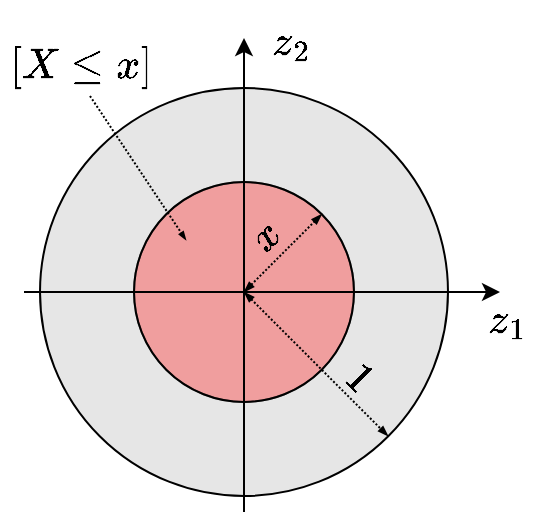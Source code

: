 <mxfile version="24.2.5" type="device">
  <diagram name="Página-1" id="E-DP9fMv0TR5NF7smadX">
    <mxGraphModel dx="779" dy="482" grid="1" gridSize="6" guides="1" tooltips="1" connect="1" arrows="1" fold="1" page="1" pageScale="1" pageWidth="290" pageHeight="320" background="#ffffff" math="1" shadow="0">
      <root>
        <mxCell id="0" />
        <mxCell id="1" parent="0" />
        <mxCell id="xAZlT9sS_4fq85W6sB17-2" value="" style="ellipse;whiteSpace=wrap;html=1;aspect=fixed;fillColor=#E6E6E6;" parent="1" vertex="1">
          <mxGeometry x="32" y="47" width="204" height="204" as="geometry" />
        </mxCell>
        <mxCell id="XVFy80TCQt1yeqZxp_9k-1" value="" style="ellipse;whiteSpace=wrap;html=1;aspect=fixed;fillColor=#FF3333;opacity=40;" vertex="1" parent="1">
          <mxGeometry x="79" y="94" width="110" height="110" as="geometry" />
        </mxCell>
        <mxCell id="XVFy80TCQt1yeqZxp_9k-2" value="" style="ellipse;whiteSpace=wrap;html=1;aspect=fixed;fillColor=none;" vertex="1" parent="1">
          <mxGeometry x="79" y="94" width="110" height="110" as="geometry" />
        </mxCell>
        <mxCell id="xAZlT9sS_4fq85W6sB17-8" value="" style="endArrow=classic;html=1;rounded=0;" parent="1" edge="1">
          <mxGeometry width="50" height="50" relative="1" as="geometry">
            <mxPoint x="24" y="149" as="sourcePoint" />
            <mxPoint x="262" y="149" as="targetPoint" />
          </mxGeometry>
        </mxCell>
        <mxCell id="xAZlT9sS_4fq85W6sB17-9" value="" style="endArrow=classic;html=1;rounded=0;" parent="1" edge="1">
          <mxGeometry width="50" height="50" relative="1" as="geometry">
            <mxPoint x="134" y="259" as="sourcePoint" />
            <mxPoint x="134" y="22" as="targetPoint" />
          </mxGeometry>
        </mxCell>
        <mxCell id="XVFy80TCQt1yeqZxp_9k-4" value="\(x\)" style="text;html=1;align=center;verticalAlign=middle;whiteSpace=wrap;rounded=0;rotation=315;fontSize=18;" vertex="1" parent="1">
          <mxGeometry x="130" y="112" width="30" height="19" as="geometry" />
        </mxCell>
        <mxCell id="XVFy80TCQt1yeqZxp_9k-8" value="" style="endArrow=blockThin;startArrow=blockThin;html=1;rounded=0;entryX=1;entryY=1;entryDx=0;entryDy=0;endFill=1;startFill=1;endSize=3;startSize=3;dashed=1;dashPattern=1 1;" edge="1" parent="1" target="xAZlT9sS_4fq85W6sB17-2">
          <mxGeometry width="50" height="50" relative="1" as="geometry">
            <mxPoint x="134" y="149" as="sourcePoint" />
            <mxPoint x="203" y="173" as="targetPoint" />
          </mxGeometry>
        </mxCell>
        <mxCell id="XVFy80TCQt1yeqZxp_9k-3" value="" style="endArrow=blockThin;startArrow=blockThin;html=1;rounded=0;entryX=1;entryY=0;entryDx=0;entryDy=0;endFill=1;startFill=1;endSize=3;startSize=3;dashed=1;dashPattern=1 1;" edge="1" parent="1" target="XVFy80TCQt1yeqZxp_9k-2">
          <mxGeometry width="50" height="50" relative="1" as="geometry">
            <mxPoint x="134" y="149" as="sourcePoint" />
            <mxPoint x="184" y="99" as="targetPoint" />
          </mxGeometry>
        </mxCell>
        <mxCell id="XVFy80TCQt1yeqZxp_9k-9" value="\(1\)" style="text;html=1;align=center;verticalAlign=middle;whiteSpace=wrap;rounded=0;rotation=45;fontSize=18;" vertex="1" parent="1">
          <mxGeometry x="176" y="183" width="30" height="19" as="geometry" />
        </mxCell>
        <mxCell id="XVFy80TCQt1yeqZxp_9k-12" value="\(z_1\)" style="text;html=1;align=center;verticalAlign=middle;whiteSpace=wrap;rounded=0;rotation=0;fontSize=18;" vertex="1" parent="1">
          <mxGeometry x="250" y="149" width="32" height="30" as="geometry" />
        </mxCell>
        <mxCell id="XVFy80TCQt1yeqZxp_9k-13" value="\(z_2\)" style="text;html=1;align=center;verticalAlign=middle;whiteSpace=wrap;rounded=0;rotation=0;fontSize=18;" vertex="1" parent="1">
          <mxGeometry x="142" y="10" width="32" height="30" as="geometry" />
        </mxCell>
        <mxCell id="XVFy80TCQt1yeqZxp_9k-14" value="" style="endArrow=blockThin;html=1;rounded=0;dashed=1;dashPattern=1 1;endFill=1;endSize=2;" edge="1" parent="1">
          <mxGeometry width="50" height="50" relative="1" as="geometry">
            <mxPoint x="57" y="51" as="sourcePoint" />
            <mxPoint x="105" y="123" as="targetPoint" />
          </mxGeometry>
        </mxCell>
        <mxCell id="XVFy80TCQt1yeqZxp_9k-15" value="\([X \leq x]\)" style="text;html=1;align=center;verticalAlign=middle;whiteSpace=wrap;rounded=0;rotation=0;fontSize=18;" vertex="1" parent="1">
          <mxGeometry x="12.5" y="21" width="79" height="30" as="geometry" />
        </mxCell>
      </root>
    </mxGraphModel>
  </diagram>
</mxfile>
